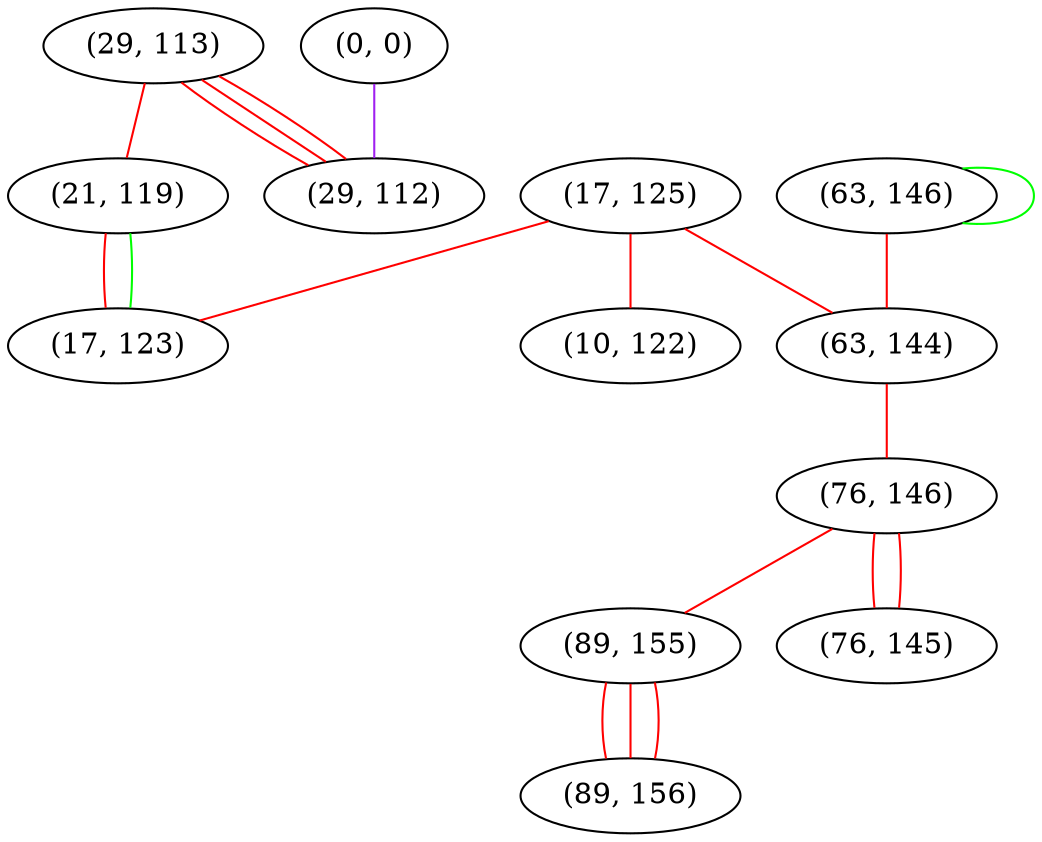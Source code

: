graph "" {
"(29, 113)";
"(0, 0)";
"(63, 146)";
"(17, 125)";
"(21, 119)";
"(63, 144)";
"(76, 146)";
"(89, 155)";
"(76, 145)";
"(29, 112)";
"(10, 122)";
"(17, 123)";
"(89, 156)";
"(29, 113)" -- "(21, 119)"  [color=red, key=0, weight=1];
"(29, 113)" -- "(29, 112)"  [color=red, key=0, weight=1];
"(29, 113)" -- "(29, 112)"  [color=red, key=1, weight=1];
"(29, 113)" -- "(29, 112)"  [color=red, key=2, weight=1];
"(0, 0)" -- "(29, 112)"  [color=purple, key=0, weight=4];
"(63, 146)" -- "(63, 144)"  [color=red, key=0, weight=1];
"(63, 146)" -- "(63, 146)"  [color=green, key=0, weight=2];
"(17, 125)" -- "(17, 123)"  [color=red, key=0, weight=1];
"(17, 125)" -- "(63, 144)"  [color=red, key=0, weight=1];
"(17, 125)" -- "(10, 122)"  [color=red, key=0, weight=1];
"(21, 119)" -- "(17, 123)"  [color=red, key=0, weight=1];
"(21, 119)" -- "(17, 123)"  [color=green, key=1, weight=2];
"(63, 144)" -- "(76, 146)"  [color=red, key=0, weight=1];
"(76, 146)" -- "(76, 145)"  [color=red, key=0, weight=1];
"(76, 146)" -- "(76, 145)"  [color=red, key=1, weight=1];
"(76, 146)" -- "(89, 155)"  [color=red, key=0, weight=1];
"(89, 155)" -- "(89, 156)"  [color=red, key=0, weight=1];
"(89, 155)" -- "(89, 156)"  [color=red, key=1, weight=1];
"(89, 155)" -- "(89, 156)"  [color=red, key=2, weight=1];
}

